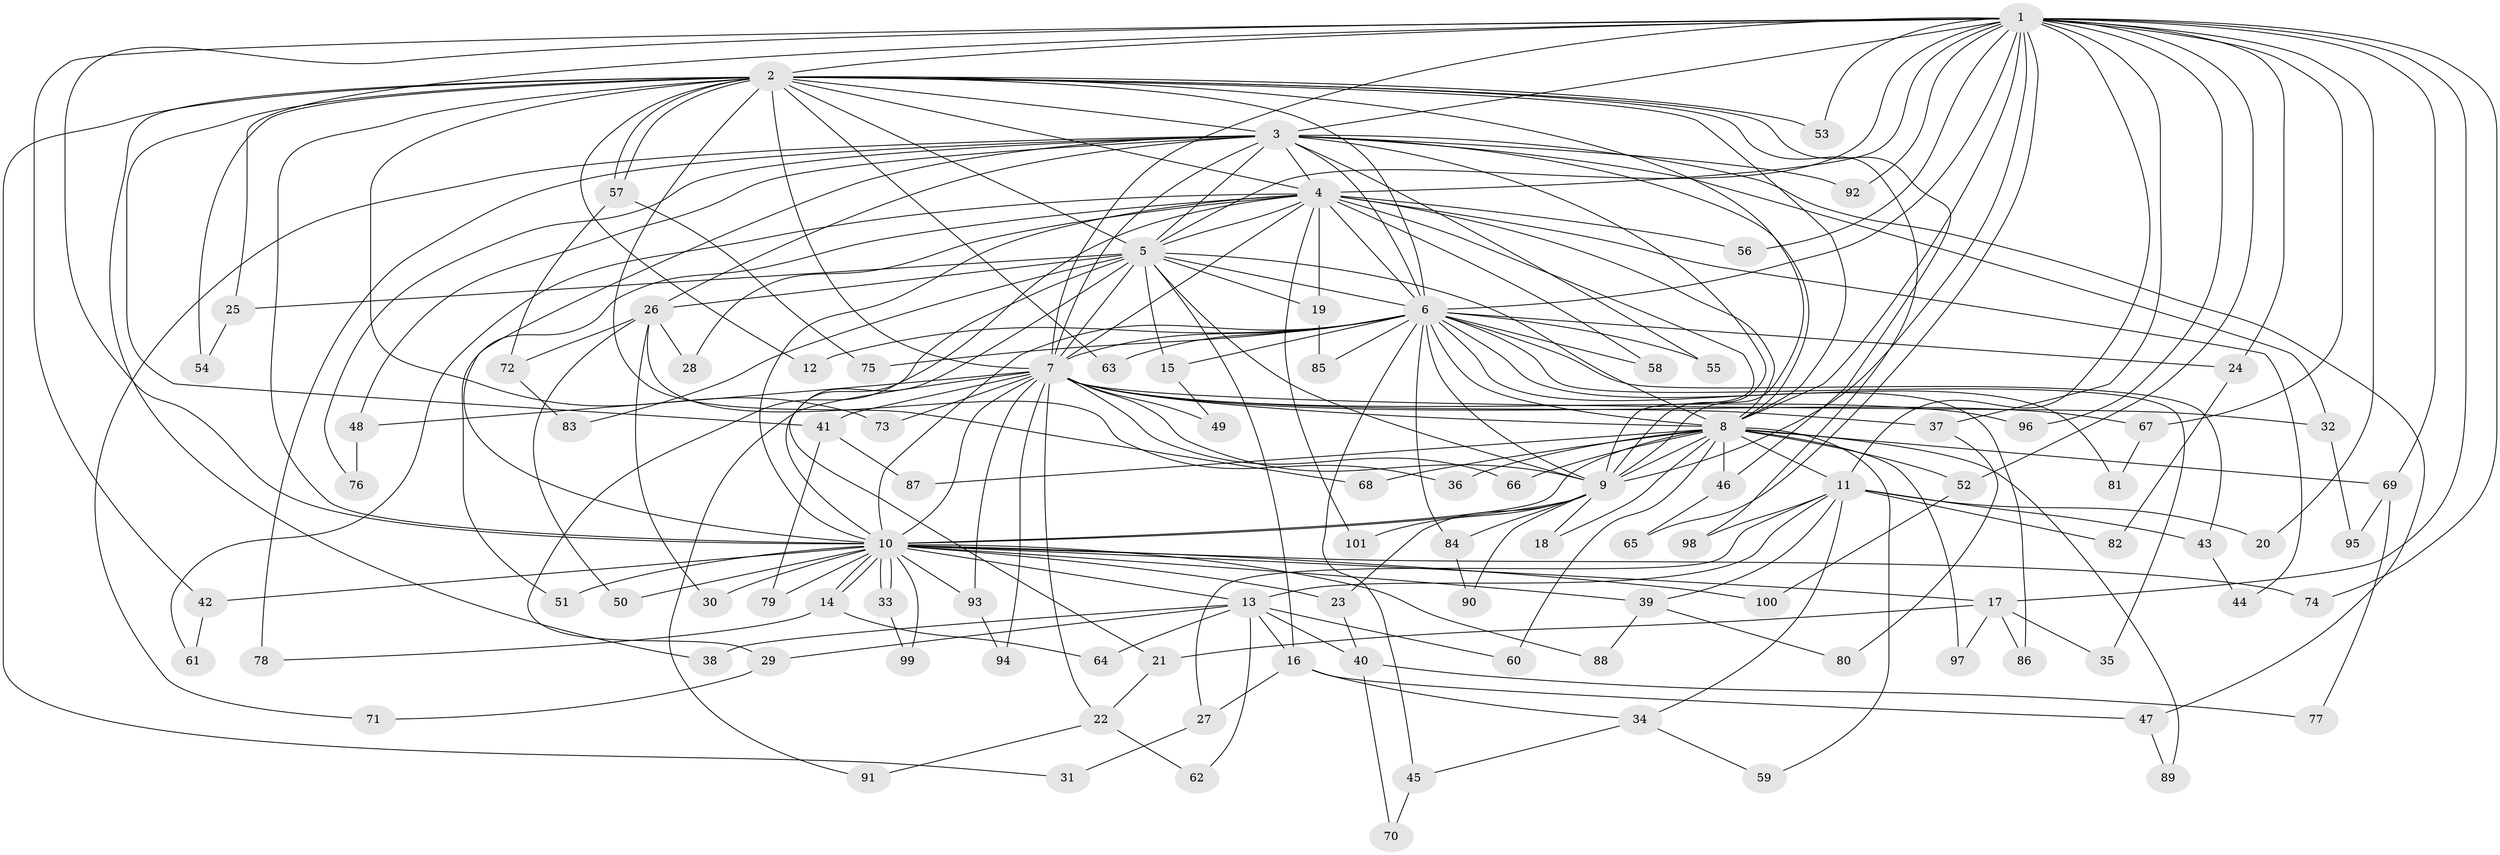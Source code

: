 // coarse degree distribution, {18: 0.014084507042253521, 27: 0.014084507042253521, 15: 0.014084507042253521, 12: 0.014084507042253521, 16: 0.014084507042253521, 19: 0.028169014084507043, 21: 0.014084507042253521, 10: 0.014084507042253521, 2: 0.5352112676056338, 9: 0.014084507042253521, 3: 0.19718309859154928, 5: 0.056338028169014086, 6: 0.028169014084507043, 4: 0.04225352112676056}
// Generated by graph-tools (version 1.1) at 2025/49/03/04/25 22:49:44]
// undirected, 101 vertices, 227 edges
graph export_dot {
  node [color=gray90,style=filled];
  1;
  2;
  3;
  4;
  5;
  6;
  7;
  8;
  9;
  10;
  11;
  12;
  13;
  14;
  15;
  16;
  17;
  18;
  19;
  20;
  21;
  22;
  23;
  24;
  25;
  26;
  27;
  28;
  29;
  30;
  31;
  32;
  33;
  34;
  35;
  36;
  37;
  38;
  39;
  40;
  41;
  42;
  43;
  44;
  45;
  46;
  47;
  48;
  49;
  50;
  51;
  52;
  53;
  54;
  55;
  56;
  57;
  58;
  59;
  60;
  61;
  62;
  63;
  64;
  65;
  66;
  67;
  68;
  69;
  70;
  71;
  72;
  73;
  74;
  75;
  76;
  77;
  78;
  79;
  80;
  81;
  82;
  83;
  84;
  85;
  86;
  87;
  88;
  89;
  90;
  91;
  92;
  93;
  94;
  95;
  96;
  97;
  98;
  99;
  100;
  101;
  1 -- 2;
  1 -- 3;
  1 -- 4;
  1 -- 5;
  1 -- 6;
  1 -- 7;
  1 -- 8;
  1 -- 9;
  1 -- 10;
  1 -- 11;
  1 -- 17;
  1 -- 20;
  1 -- 24;
  1 -- 25;
  1 -- 37;
  1 -- 42;
  1 -- 52;
  1 -- 53;
  1 -- 56;
  1 -- 65;
  1 -- 67;
  1 -- 69;
  1 -- 74;
  1 -- 92;
  1 -- 96;
  2 -- 3;
  2 -- 4;
  2 -- 5;
  2 -- 6;
  2 -- 7;
  2 -- 8;
  2 -- 9;
  2 -- 10;
  2 -- 12;
  2 -- 31;
  2 -- 38;
  2 -- 41;
  2 -- 46;
  2 -- 53;
  2 -- 54;
  2 -- 57;
  2 -- 57;
  2 -- 63;
  2 -- 68;
  2 -- 73;
  2 -- 98;
  3 -- 4;
  3 -- 5;
  3 -- 6;
  3 -- 7;
  3 -- 8;
  3 -- 9;
  3 -- 10;
  3 -- 26;
  3 -- 32;
  3 -- 47;
  3 -- 48;
  3 -- 55;
  3 -- 71;
  3 -- 76;
  3 -- 78;
  3 -- 92;
  4 -- 5;
  4 -- 6;
  4 -- 7;
  4 -- 8;
  4 -- 9;
  4 -- 10;
  4 -- 19;
  4 -- 21;
  4 -- 28;
  4 -- 44;
  4 -- 51;
  4 -- 56;
  4 -- 58;
  4 -- 61;
  4 -- 101;
  5 -- 6;
  5 -- 7;
  5 -- 8;
  5 -- 9;
  5 -- 10;
  5 -- 15;
  5 -- 16;
  5 -- 19;
  5 -- 25;
  5 -- 26;
  5 -- 29;
  5 -- 83;
  6 -- 7;
  6 -- 8;
  6 -- 9;
  6 -- 10;
  6 -- 12;
  6 -- 15;
  6 -- 24;
  6 -- 35;
  6 -- 43;
  6 -- 45;
  6 -- 55;
  6 -- 58;
  6 -- 63;
  6 -- 75;
  6 -- 81;
  6 -- 84;
  6 -- 85;
  6 -- 86;
  7 -- 8;
  7 -- 9;
  7 -- 10;
  7 -- 22;
  7 -- 32;
  7 -- 37;
  7 -- 41;
  7 -- 48;
  7 -- 49;
  7 -- 66;
  7 -- 67;
  7 -- 73;
  7 -- 91;
  7 -- 93;
  7 -- 94;
  7 -- 96;
  8 -- 9;
  8 -- 10;
  8 -- 11;
  8 -- 18;
  8 -- 36;
  8 -- 46;
  8 -- 52;
  8 -- 59;
  8 -- 60;
  8 -- 66;
  8 -- 68;
  8 -- 69;
  8 -- 87;
  8 -- 89;
  8 -- 97;
  9 -- 10;
  9 -- 18;
  9 -- 23;
  9 -- 84;
  9 -- 90;
  9 -- 101;
  10 -- 13;
  10 -- 14;
  10 -- 14;
  10 -- 17;
  10 -- 23;
  10 -- 30;
  10 -- 33;
  10 -- 33;
  10 -- 39;
  10 -- 42;
  10 -- 50;
  10 -- 51;
  10 -- 74;
  10 -- 79;
  10 -- 88;
  10 -- 93;
  10 -- 99;
  10 -- 100;
  11 -- 13;
  11 -- 20;
  11 -- 27;
  11 -- 34;
  11 -- 39;
  11 -- 43;
  11 -- 82;
  11 -- 98;
  13 -- 16;
  13 -- 29;
  13 -- 38;
  13 -- 40;
  13 -- 60;
  13 -- 62;
  13 -- 64;
  14 -- 64;
  14 -- 78;
  15 -- 49;
  16 -- 27;
  16 -- 34;
  16 -- 47;
  17 -- 21;
  17 -- 35;
  17 -- 86;
  17 -- 97;
  19 -- 85;
  21 -- 22;
  22 -- 62;
  22 -- 91;
  23 -- 40;
  24 -- 82;
  25 -- 54;
  26 -- 28;
  26 -- 30;
  26 -- 36;
  26 -- 50;
  26 -- 72;
  27 -- 31;
  29 -- 71;
  32 -- 95;
  33 -- 99;
  34 -- 45;
  34 -- 59;
  37 -- 80;
  39 -- 80;
  39 -- 88;
  40 -- 70;
  40 -- 77;
  41 -- 79;
  41 -- 87;
  42 -- 61;
  43 -- 44;
  45 -- 70;
  46 -- 65;
  47 -- 89;
  48 -- 76;
  52 -- 100;
  57 -- 72;
  57 -- 75;
  67 -- 81;
  69 -- 77;
  69 -- 95;
  72 -- 83;
  84 -- 90;
  93 -- 94;
}
